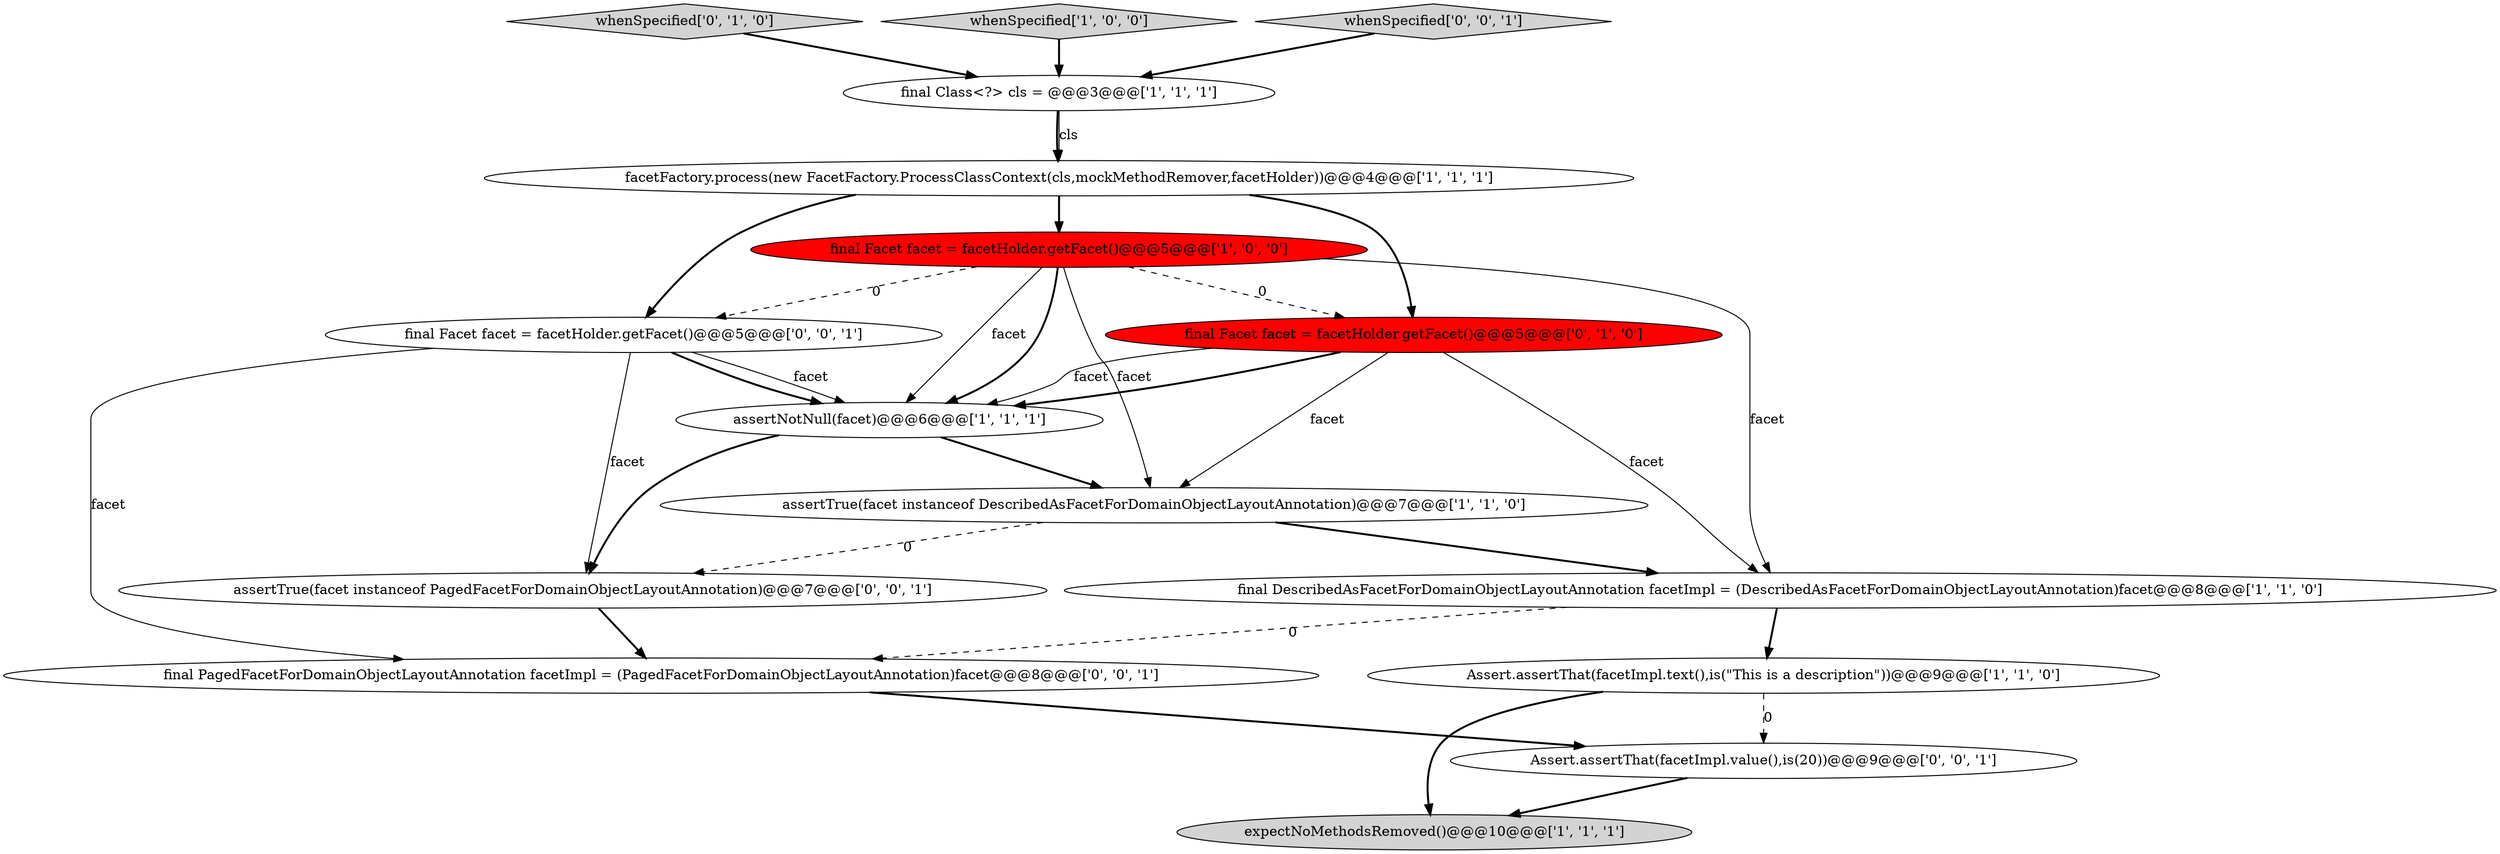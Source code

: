 digraph {
5 [style = filled, label = "facetFactory.process(new FacetFactory.ProcessClassContext(cls,mockMethodRemover,facetHolder))@@@4@@@['1', '1', '1']", fillcolor = white, shape = ellipse image = "AAA0AAABBB1BBB"];
9 [style = filled, label = "whenSpecified['0', '1', '0']", fillcolor = lightgray, shape = diamond image = "AAA0AAABBB2BBB"];
7 [style = filled, label = "final Class<?> cls = @@@3@@@['1', '1', '1']", fillcolor = white, shape = ellipse image = "AAA0AAABBB1BBB"];
10 [style = filled, label = "final Facet facet = facetHolder.getFacet()@@@5@@@['0', '1', '0']", fillcolor = red, shape = ellipse image = "AAA1AAABBB2BBB"];
3 [style = filled, label = "assertTrue(facet instanceof DescribedAsFacetForDomainObjectLayoutAnnotation)@@@7@@@['1', '1', '0']", fillcolor = white, shape = ellipse image = "AAA0AAABBB1BBB"];
14 [style = filled, label = "final PagedFacetForDomainObjectLayoutAnnotation facetImpl = (PagedFacetForDomainObjectLayoutAnnotation)facet@@@8@@@['0', '0', '1']", fillcolor = white, shape = ellipse image = "AAA0AAABBB3BBB"];
15 [style = filled, label = "assertTrue(facet instanceof PagedFacetForDomainObjectLayoutAnnotation)@@@7@@@['0', '0', '1']", fillcolor = white, shape = ellipse image = "AAA0AAABBB3BBB"];
12 [style = filled, label = "final Facet facet = facetHolder.getFacet()@@@5@@@['0', '0', '1']", fillcolor = white, shape = ellipse image = "AAA0AAABBB3BBB"];
6 [style = filled, label = "Assert.assertThat(facetImpl.text(),is(\"This is a description\"))@@@9@@@['1', '1', '0']", fillcolor = white, shape = ellipse image = "AAA0AAABBB1BBB"];
8 [style = filled, label = "whenSpecified['1', '0', '0']", fillcolor = lightgray, shape = diamond image = "AAA0AAABBB1BBB"];
11 [style = filled, label = "whenSpecified['0', '0', '1']", fillcolor = lightgray, shape = diamond image = "AAA0AAABBB3BBB"];
1 [style = filled, label = "final DescribedAsFacetForDomainObjectLayoutAnnotation facetImpl = (DescribedAsFacetForDomainObjectLayoutAnnotation)facet@@@8@@@['1', '1', '0']", fillcolor = white, shape = ellipse image = "AAA0AAABBB1BBB"];
4 [style = filled, label = "expectNoMethodsRemoved()@@@10@@@['1', '1', '1']", fillcolor = lightgray, shape = ellipse image = "AAA0AAABBB1BBB"];
13 [style = filled, label = "Assert.assertThat(facetImpl.value(),is(20))@@@9@@@['0', '0', '1']", fillcolor = white, shape = ellipse image = "AAA0AAABBB3BBB"];
0 [style = filled, label = "assertNotNull(facet)@@@6@@@['1', '1', '1']", fillcolor = white, shape = ellipse image = "AAA0AAABBB1BBB"];
2 [style = filled, label = "final Facet facet = facetHolder.getFacet()@@@5@@@['1', '0', '0']", fillcolor = red, shape = ellipse image = "AAA1AAABBB1BBB"];
0->3 [style = bold, label=""];
5->10 [style = bold, label=""];
10->1 [style = solid, label="facet"];
3->1 [style = bold, label=""];
15->14 [style = bold, label=""];
1->14 [style = dashed, label="0"];
10->0 [style = solid, label="facet"];
10->3 [style = solid, label="facet"];
9->7 [style = bold, label=""];
12->0 [style = bold, label=""];
0->15 [style = bold, label=""];
8->7 [style = bold, label=""];
2->10 [style = dashed, label="0"];
2->0 [style = solid, label="facet"];
12->15 [style = solid, label="facet"];
12->0 [style = solid, label="facet"];
2->3 [style = solid, label="facet"];
6->4 [style = bold, label=""];
5->2 [style = bold, label=""];
7->5 [style = bold, label=""];
2->0 [style = bold, label=""];
1->6 [style = bold, label=""];
2->12 [style = dashed, label="0"];
6->13 [style = dashed, label="0"];
5->12 [style = bold, label=""];
10->0 [style = bold, label=""];
2->1 [style = solid, label="facet"];
3->15 [style = dashed, label="0"];
7->5 [style = solid, label="cls"];
14->13 [style = bold, label=""];
12->14 [style = solid, label="facet"];
11->7 [style = bold, label=""];
13->4 [style = bold, label=""];
}
